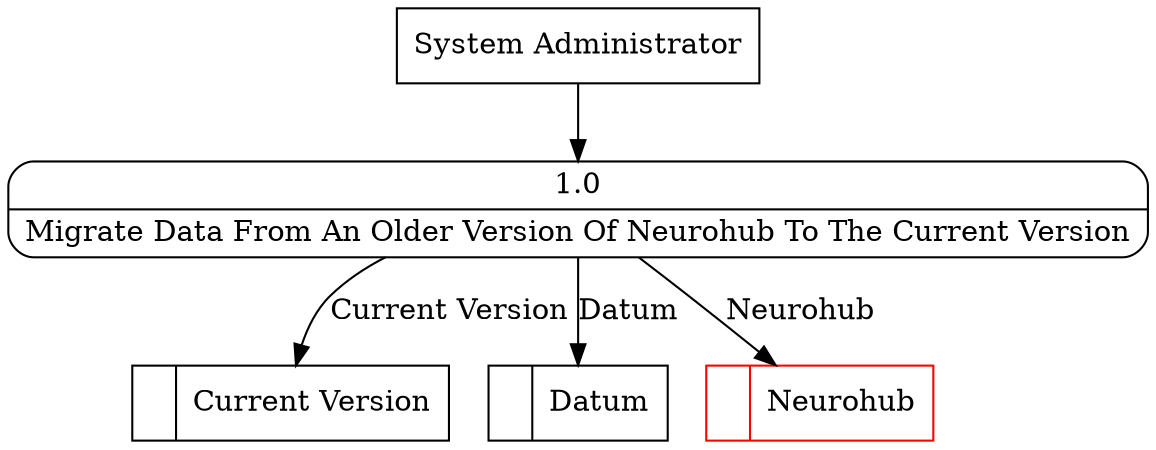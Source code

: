 digraph dfd2{ 
node[shape=record]
200 [label="<f0>  |<f1> Current Version " ];
201 [label="<f0>  |<f1> Datum " ];
202 [label="<f0>  |<f1> Neurohub " color=red];
203 [label="System Administrator" shape=box];
204 [label="{<f0> 1.0|<f1> Migrate Data From An Older Version Of Neurohub To The Current Version }" shape=Mrecord];
203 -> 204
204 -> 201 [label="Datum"]
204 -> 202 [label="Neurohub"]
204 -> 200 [label="Current Version"]
}